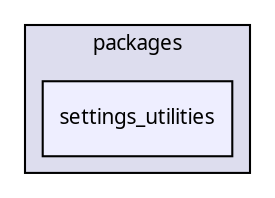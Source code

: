 digraph "packages/settings/packages/settings_utilities/" {
  compound=true
  node [ fontsize="10", fontname="FreeSans.ttf"];
  edge [ labelfontsize="10", labelfontname="FreeSans.ttf"];
  subgraph clusterdir_ac5311c7384a742820427e75c6f54614 {
    graph [ bgcolor="#ddddee", pencolor="black", label="packages" fontname="FreeSans.ttf", fontsize="10", URL="dir_ac5311c7384a742820427e75c6f54614.html"]
  dir_85e52eb23d9646d971f543e55419accf [shape=box, label="settings_utilities", style="filled", fillcolor="#eeeeff", pencolor="black", URL="dir_85e52eb23d9646d971f543e55419accf.html"];
  }
}
